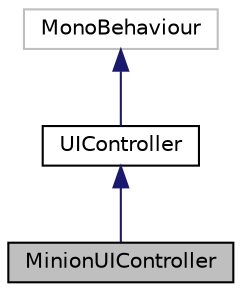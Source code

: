 digraph "MinionUIController"
{
 // INTERACTIVE_SVG=YES
 // LATEX_PDF_SIZE
  edge [fontname="Helvetica",fontsize="10",labelfontname="Helvetica",labelfontsize="10"];
  node [fontname="Helvetica",fontsize="10",shape=record];
  Node1 [label="MinionUIController",height=0.2,width=0.4,color="black", fillcolor="grey75", style="filled", fontcolor="black",tooltip="UIController for all the Minion entities of the game."];
  Node2 -> Node1 [dir="back",color="midnightblue",fontsize="10",style="solid",fontname="Helvetica"];
  Node2 [label="UIController",height=0.2,width=0.4,color="black", fillcolor="white", style="filled",URL="$class_u_i_controller.html",tooltip="Base abstract class for all the entities that have UI and Stats in the game."];
  Node3 -> Node2 [dir="back",color="midnightblue",fontsize="10",style="solid",fontname="Helvetica"];
  Node3 [label="MonoBehaviour",height=0.2,width=0.4,color="grey75", fillcolor="white", style="filled",tooltip=" "];
}
